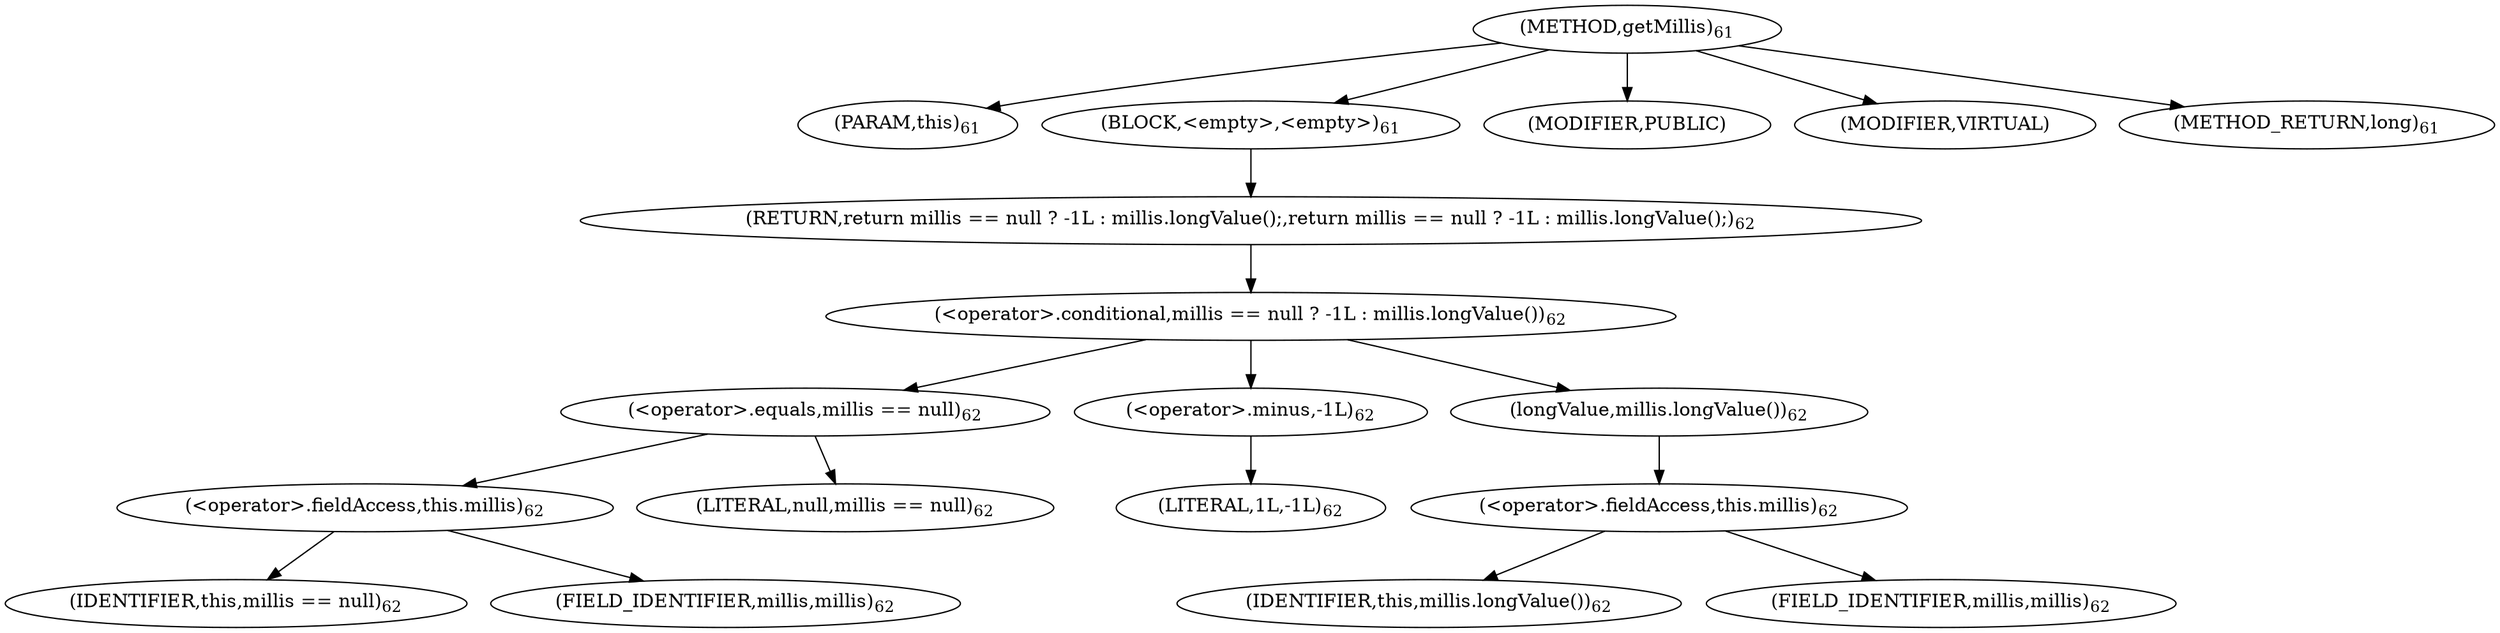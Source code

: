 digraph "getMillis" {  
"66" [label = <(METHOD,getMillis)<SUB>61</SUB>> ]
"67" [label = <(PARAM,this)<SUB>61</SUB>> ]
"68" [label = <(BLOCK,&lt;empty&gt;,&lt;empty&gt;)<SUB>61</SUB>> ]
"69" [label = <(RETURN,return millis == null ? -1L : millis.longValue();,return millis == null ? -1L : millis.longValue();)<SUB>62</SUB>> ]
"70" [label = <(&lt;operator&gt;.conditional,millis == null ? -1L : millis.longValue())<SUB>62</SUB>> ]
"71" [label = <(&lt;operator&gt;.equals,millis == null)<SUB>62</SUB>> ]
"72" [label = <(&lt;operator&gt;.fieldAccess,this.millis)<SUB>62</SUB>> ]
"73" [label = <(IDENTIFIER,this,millis == null)<SUB>62</SUB>> ]
"74" [label = <(FIELD_IDENTIFIER,millis,millis)<SUB>62</SUB>> ]
"75" [label = <(LITERAL,null,millis == null)<SUB>62</SUB>> ]
"76" [label = <(&lt;operator&gt;.minus,-1L)<SUB>62</SUB>> ]
"77" [label = <(LITERAL,1L,-1L)<SUB>62</SUB>> ]
"78" [label = <(longValue,millis.longValue())<SUB>62</SUB>> ]
"79" [label = <(&lt;operator&gt;.fieldAccess,this.millis)<SUB>62</SUB>> ]
"80" [label = <(IDENTIFIER,this,millis.longValue())<SUB>62</SUB>> ]
"81" [label = <(FIELD_IDENTIFIER,millis,millis)<SUB>62</SUB>> ]
"82" [label = <(MODIFIER,PUBLIC)> ]
"83" [label = <(MODIFIER,VIRTUAL)> ]
"84" [label = <(METHOD_RETURN,long)<SUB>61</SUB>> ]
  "66" -> "67" 
  "66" -> "68" 
  "66" -> "82" 
  "66" -> "83" 
  "66" -> "84" 
  "68" -> "69" 
  "69" -> "70" 
  "70" -> "71" 
  "70" -> "76" 
  "70" -> "78" 
  "71" -> "72" 
  "71" -> "75" 
  "72" -> "73" 
  "72" -> "74" 
  "76" -> "77" 
  "78" -> "79" 
  "79" -> "80" 
  "79" -> "81" 
}
